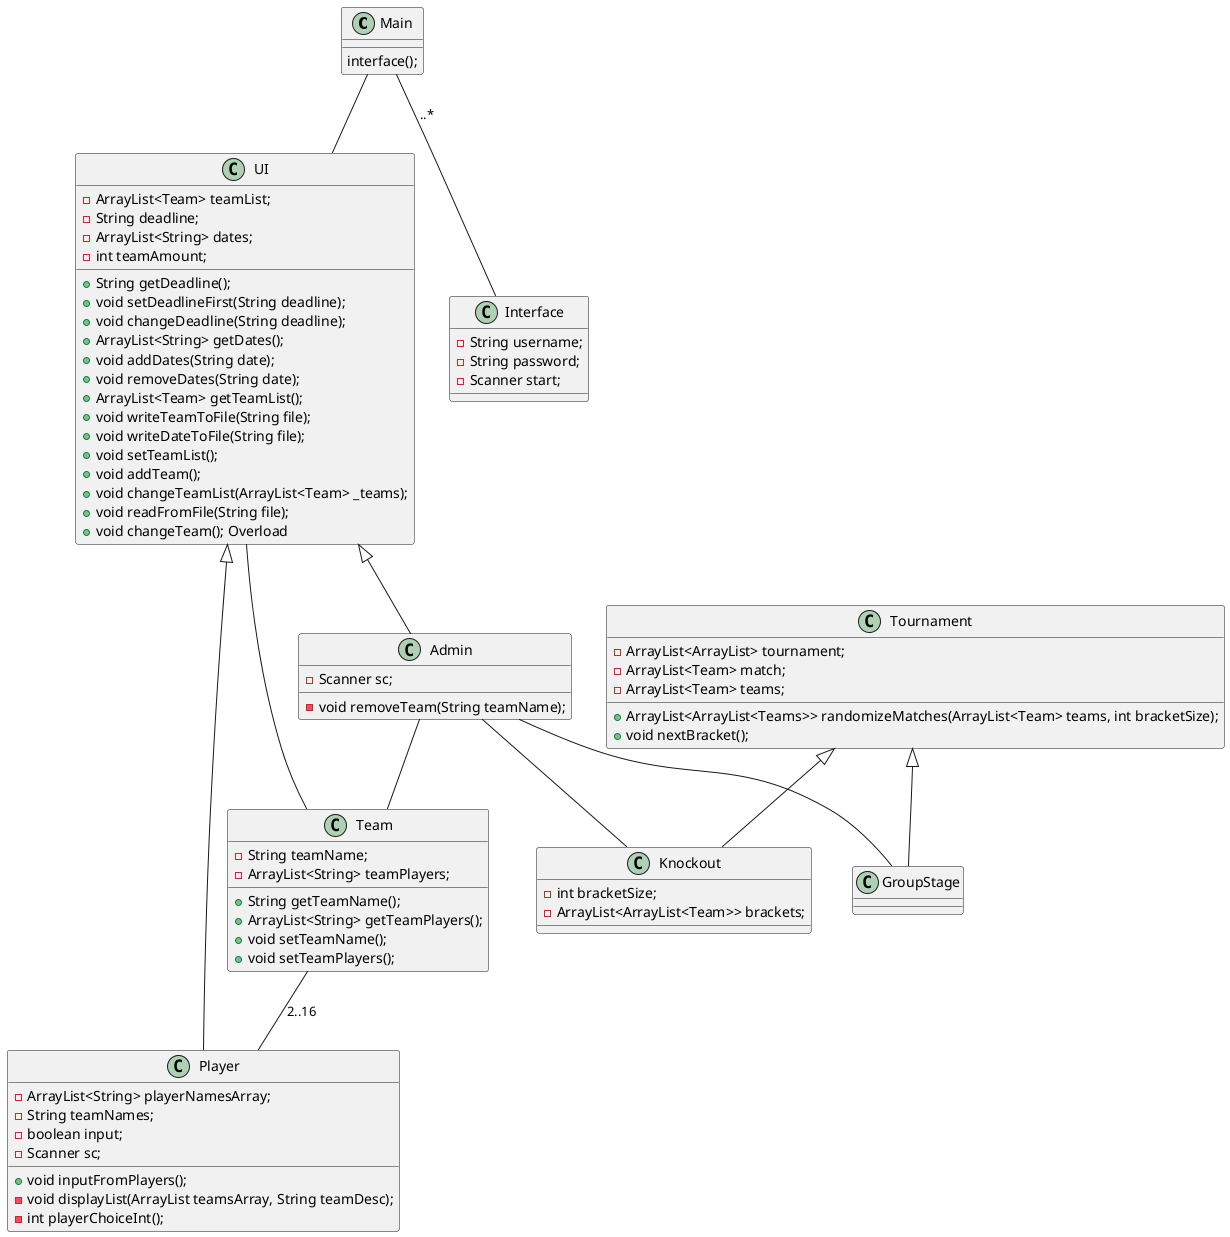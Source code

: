 @startuml
class Main {
    interface();

}

Main -- UI

class UI{
    - ArrayList<Team> teamList;
    - String deadline;
    - ArrayList<String> dates;
    - int teamAmount;
    + String getDeadline();
    + void setDeadlineFirst(String deadline);
    + void changeDeadline(String deadline);
    + ArrayList<String> getDates();
    + void addDates(String date);
    + void removeDates(String date);
    + ArrayList<Team> getTeamList();
    + void writeTeamToFile(String file);
    + void writeDateToFile(String file);
    + void setTeamList();
    + void addTeam();
    + void changeTeamList(ArrayList<Team> _teams);
    + void readFromFile(String file);
    + void changeTeam(); Overload
}

UI <|-- Player
UI -- Team
UI <|-- Admin

class Player{
    - ArrayList<String> playerNamesArray;
    - String teamNames;
    - boolean input;
    - Scanner sc;

    + void inputFromPlayers();
    - void displayList(ArrayList teamsArray, String teamDesc);
    - int playerChoiceInt();
}

class Team{
    - String teamName;
    - ArrayList<String> teamPlayers;
    + String getTeamName();
    + ArrayList<String> getTeamPlayers();
    + void setTeamName();
    + void setTeamPlayers();


}

class Admin{
    - Scanner sc;
    - void removeTeam(String teamName);

}


class Knockout{
    - int bracketSize;
    - ArrayList<ArrayList<Team>> brackets;

}

class GroupStage{


}

class Tournament{
    - ArrayList<ArrayList> tournament;
    - ArrayList<Team> match;
    - ArrayList<Team> teams;
    + ArrayList<ArrayList<Teams>> randomizeMatches(ArrayList<Team> teams, int bracketSize);
    + void nextBracket();

}

class Interface {
    - String username;
    - String password;
    - Scanner start;
}

Team -- Player : 2..16
Main -- Interface : ..*
Admin -- Knockout
Admin -- GroupStage
Admin -- Team

Tournament <|-- Knockout
Tournament <|-- GroupStage


@enduml